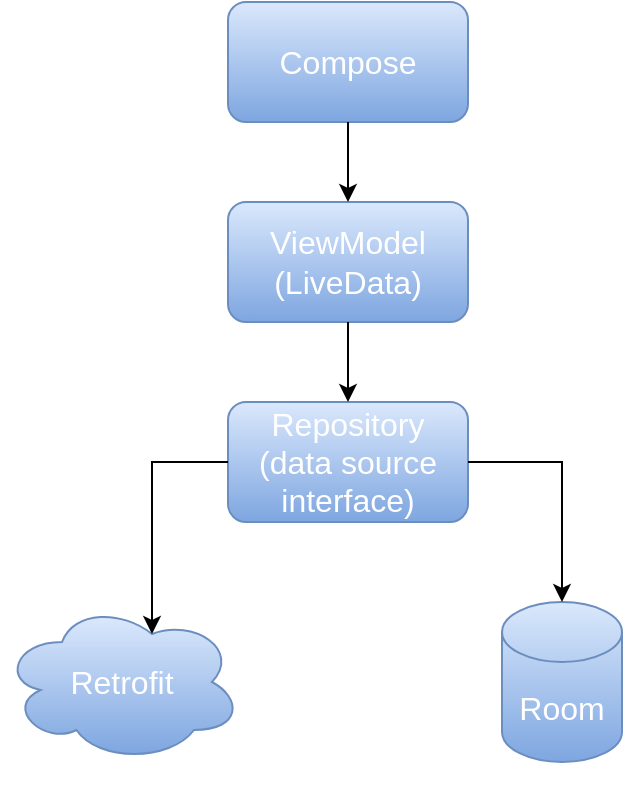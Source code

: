 <mxfile version="20.1.4" type="github"><diagram id="x3b6g-mn7TN-FbOo7H6O" name="第 1 页"><mxGraphModel dx="1238" dy="689" grid="1" gridSize="10" guides="1" tooltips="1" connect="1" arrows="1" fold="1" page="1" pageScale="1" pageWidth="827" pageHeight="1169" math="0" shadow="0"><root><mxCell id="0"/><mxCell id="1" parent="0"/><mxCell id="HidKFXy_BiP5ciABN2eu-1" value="&lt;font color=&quot;#ffffff&quot; style=&quot;font-size: 16px;&quot;&gt;Compose&lt;/font&gt;" style="rounded=1;whiteSpace=wrap;html=1;fillColor=#dae8fc;strokeColor=#6c8ebf;gradientColor=#7ea6e0;" vertex="1" parent="1"><mxGeometry x="353" y="100" width="120" height="60" as="geometry"/></mxCell><mxCell id="HidKFXy_BiP5ciABN2eu-2" value="&lt;font color=&quot;#ffffff&quot;&gt;ViewModel&lt;br&gt;(LiveData)&lt;/font&gt;" style="rounded=1;whiteSpace=wrap;html=1;fontSize=16;fillColor=#dae8fc;gradientColor=#7ea6e0;strokeColor=#6c8ebf;" vertex="1" parent="1"><mxGeometry x="353" y="200" width="120" height="60" as="geometry"/></mxCell><mxCell id="HidKFXy_BiP5ciABN2eu-9" value="" style="group" vertex="1" connectable="0" parent="1"><mxGeometry x="240" y="290" width="310" height="210" as="geometry"/></mxCell><mxCell id="HidKFXy_BiP5ciABN2eu-4" value="&lt;font color=&quot;#ffffff&quot;&gt;Repository&lt;br&gt;(data source interface)&lt;br&gt;&lt;/font&gt;" style="rounded=1;whiteSpace=wrap;html=1;fontSize=16;fillColor=#dae8fc;gradientColor=#7ea6e0;strokeColor=#6c8ebf;" vertex="1" parent="HidKFXy_BiP5ciABN2eu-9"><mxGeometry x="113" y="10" width="120" height="60" as="geometry"/></mxCell><mxCell id="HidKFXy_BiP5ciABN2eu-5" value="&lt;font color=&quot;#ffffff&quot;&gt;Retrofit&lt;/font&gt;" style="ellipse;shape=cloud;whiteSpace=wrap;html=1;fontSize=16;fillColor=#dae8fc;gradientColor=#7ea6e0;strokeColor=#6c8ebf;" vertex="1" parent="HidKFXy_BiP5ciABN2eu-9"><mxGeometry y="110" width="120" height="80" as="geometry"/></mxCell><mxCell id="HidKFXy_BiP5ciABN2eu-6" value="&lt;font color=&quot;#ffffff&quot;&gt;Room&lt;br&gt;&lt;/font&gt;" style="shape=cylinder3;whiteSpace=wrap;html=1;boundedLbl=1;backgroundOutline=1;size=15;fontSize=16;fillColor=#dae8fc;gradientColor=#7ea6e0;strokeColor=#6c8ebf;" vertex="1" parent="HidKFXy_BiP5ciABN2eu-9"><mxGeometry x="250" y="110" width="60" height="80" as="geometry"/></mxCell><mxCell id="HidKFXy_BiP5ciABN2eu-7" value="" style="endArrow=classic;html=1;rounded=0;fontSize=16;fontColor=#FFFFFF;exitX=0;exitY=0.5;exitDx=0;exitDy=0;entryX=0.625;entryY=0.2;entryDx=0;entryDy=0;entryPerimeter=0;" edge="1" parent="HidKFXy_BiP5ciABN2eu-9" source="HidKFXy_BiP5ciABN2eu-4" target="HidKFXy_BiP5ciABN2eu-5"><mxGeometry width="50" height="50" relative="1" as="geometry"><mxPoint x="100" y="70" as="sourcePoint"/><mxPoint x="75" y="120" as="targetPoint"/><Array as="points"><mxPoint x="75" y="40"/></Array></mxGeometry></mxCell><mxCell id="HidKFXy_BiP5ciABN2eu-8" value="" style="endArrow=classic;html=1;rounded=0;fontSize=16;fontColor=#FFFFFF;entryX=0.5;entryY=0;entryDx=0;entryDy=0;entryPerimeter=0;exitX=1;exitY=0.5;exitDx=0;exitDy=0;" edge="1" parent="HidKFXy_BiP5ciABN2eu-9" source="HidKFXy_BiP5ciABN2eu-4" target="HidKFXy_BiP5ciABN2eu-6"><mxGeometry width="50" height="50" relative="1" as="geometry"><mxPoint x="100" y="70" as="sourcePoint"/><mxPoint x="150" y="20" as="targetPoint"/><Array as="points"><mxPoint x="280" y="40"/></Array></mxGeometry></mxCell><mxCell id="HidKFXy_BiP5ciABN2eu-10" value="" style="endArrow=classic;html=1;rounded=0;fontSize=16;fontColor=#FFFFFF;exitX=0.5;exitY=1;exitDx=0;exitDy=0;entryX=0.5;entryY=0;entryDx=0;entryDy=0;" edge="1" parent="1" source="HidKFXy_BiP5ciABN2eu-1" target="HidKFXy_BiP5ciABN2eu-2"><mxGeometry width="50" height="50" relative="1" as="geometry"><mxPoint x="340" y="330" as="sourcePoint"/><mxPoint x="390" y="280" as="targetPoint"/></mxGeometry></mxCell><mxCell id="HidKFXy_BiP5ciABN2eu-11" value="" style="endArrow=classic;html=1;rounded=0;fontSize=16;fontColor=#FFFFFF;entryX=0.5;entryY=0;entryDx=0;entryDy=0;exitX=0.5;exitY=1;exitDx=0;exitDy=0;" edge="1" parent="1" source="HidKFXy_BiP5ciABN2eu-2" target="HidKFXy_BiP5ciABN2eu-4"><mxGeometry width="50" height="50" relative="1" as="geometry"><mxPoint x="520" y="380" as="sourcePoint"/><mxPoint x="390" y="280" as="targetPoint"/></mxGeometry></mxCell></root></mxGraphModel></diagram></mxfile>